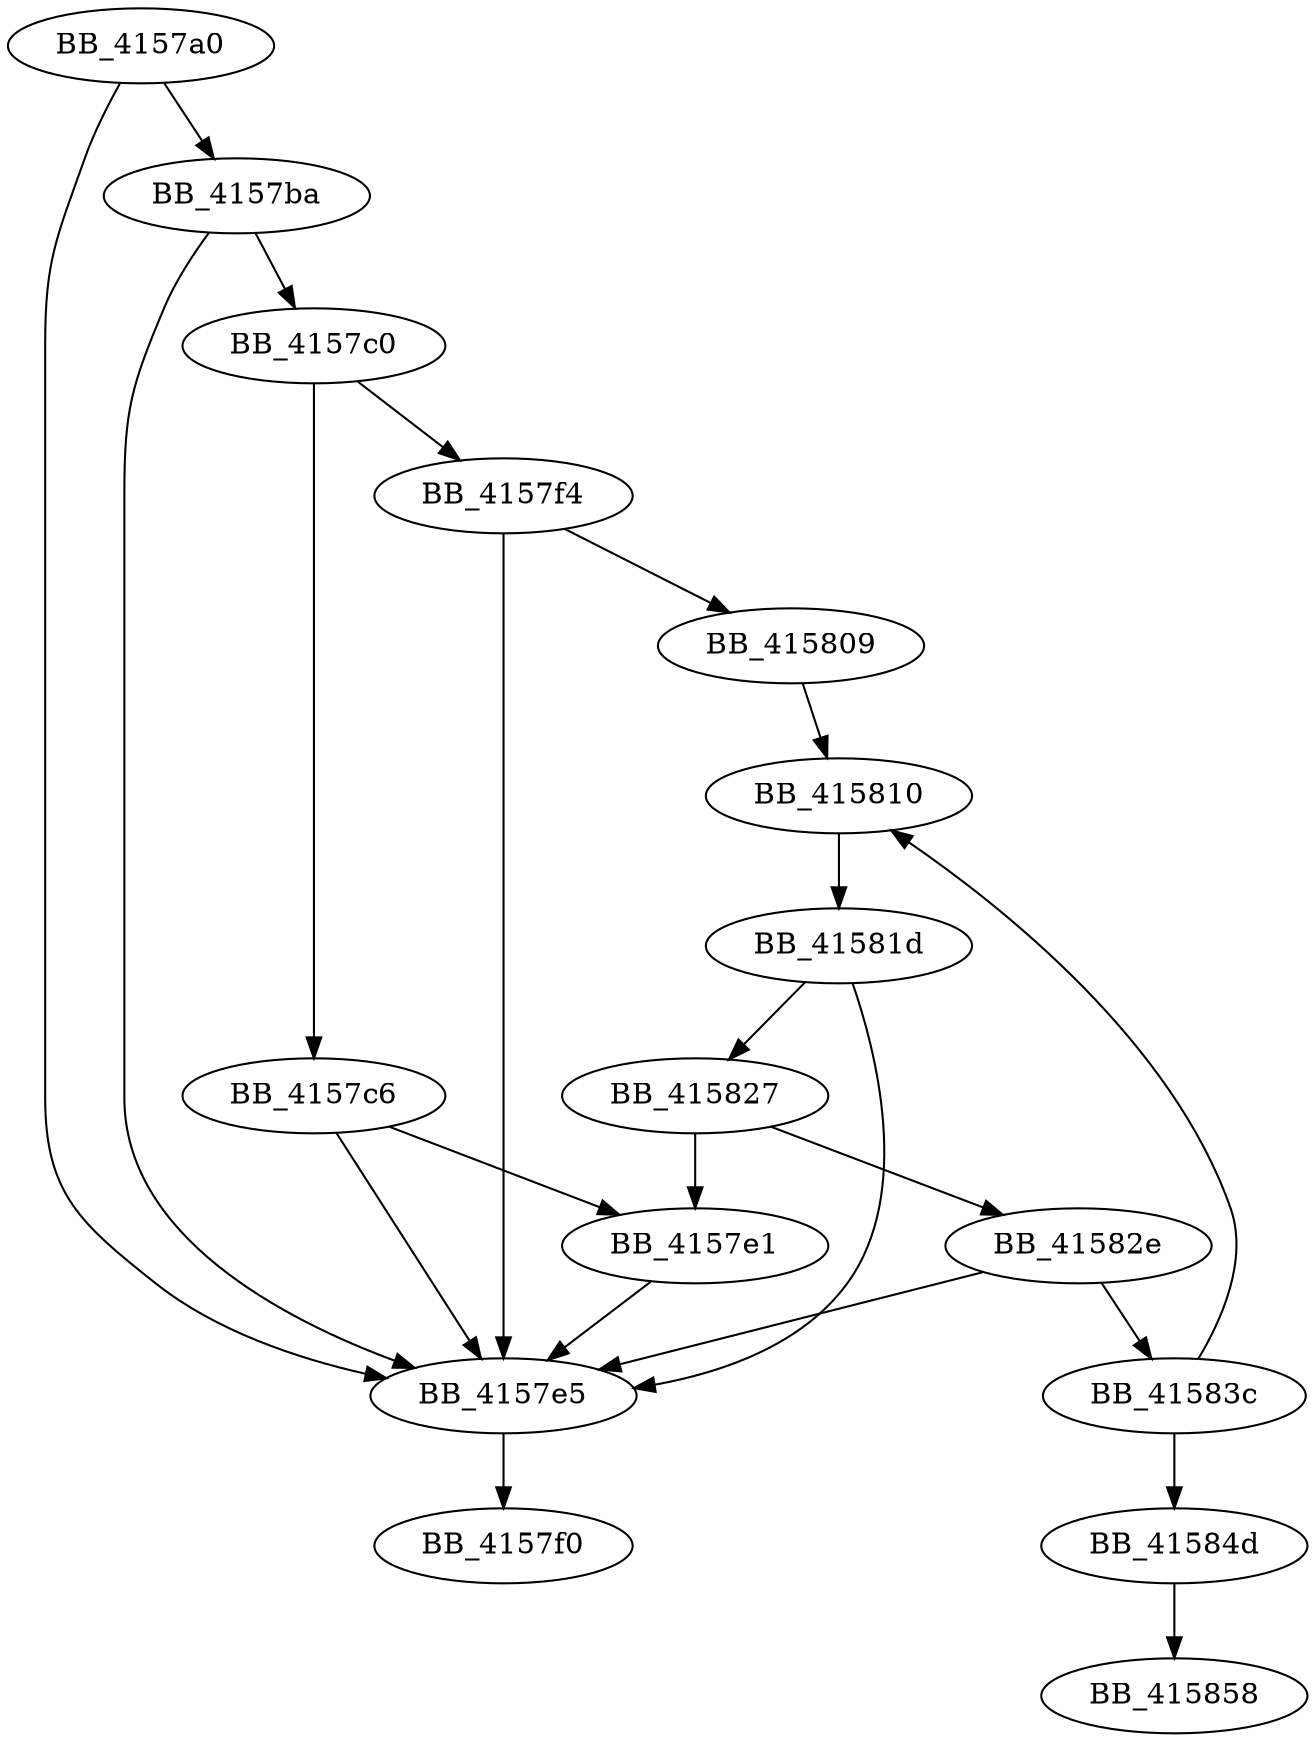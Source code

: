DiGraph sub_4157A0{
BB_4157a0->BB_4157ba
BB_4157a0->BB_4157e5
BB_4157ba->BB_4157c0
BB_4157ba->BB_4157e5
BB_4157c0->BB_4157c6
BB_4157c0->BB_4157f4
BB_4157c6->BB_4157e1
BB_4157c6->BB_4157e5
BB_4157e1->BB_4157e5
BB_4157e5->BB_4157f0
BB_4157f4->BB_4157e5
BB_4157f4->BB_415809
BB_415809->BB_415810
BB_415810->BB_41581d
BB_41581d->BB_4157e5
BB_41581d->BB_415827
BB_415827->BB_4157e1
BB_415827->BB_41582e
BB_41582e->BB_4157e5
BB_41582e->BB_41583c
BB_41583c->BB_415810
BB_41583c->BB_41584d
BB_41584d->BB_415858
}
